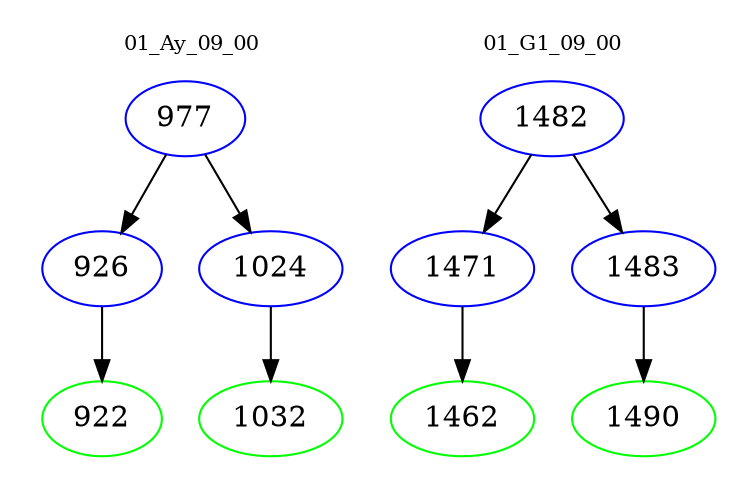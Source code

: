 digraph{
subgraph cluster_0 {
color = white
label = "01_Ay_09_00";
fontsize=10;
T0_977 [label="977", color="blue"]
T0_977 -> T0_926 [color="black"]
T0_926 [label="926", color="blue"]
T0_926 -> T0_922 [color="black"]
T0_922 [label="922", color="green"]
T0_977 -> T0_1024 [color="black"]
T0_1024 [label="1024", color="blue"]
T0_1024 -> T0_1032 [color="black"]
T0_1032 [label="1032", color="green"]
}
subgraph cluster_1 {
color = white
label = "01_G1_09_00";
fontsize=10;
T1_1482 [label="1482", color="blue"]
T1_1482 -> T1_1471 [color="black"]
T1_1471 [label="1471", color="blue"]
T1_1471 -> T1_1462 [color="black"]
T1_1462 [label="1462", color="green"]
T1_1482 -> T1_1483 [color="black"]
T1_1483 [label="1483", color="blue"]
T1_1483 -> T1_1490 [color="black"]
T1_1490 [label="1490", color="green"]
}
}
